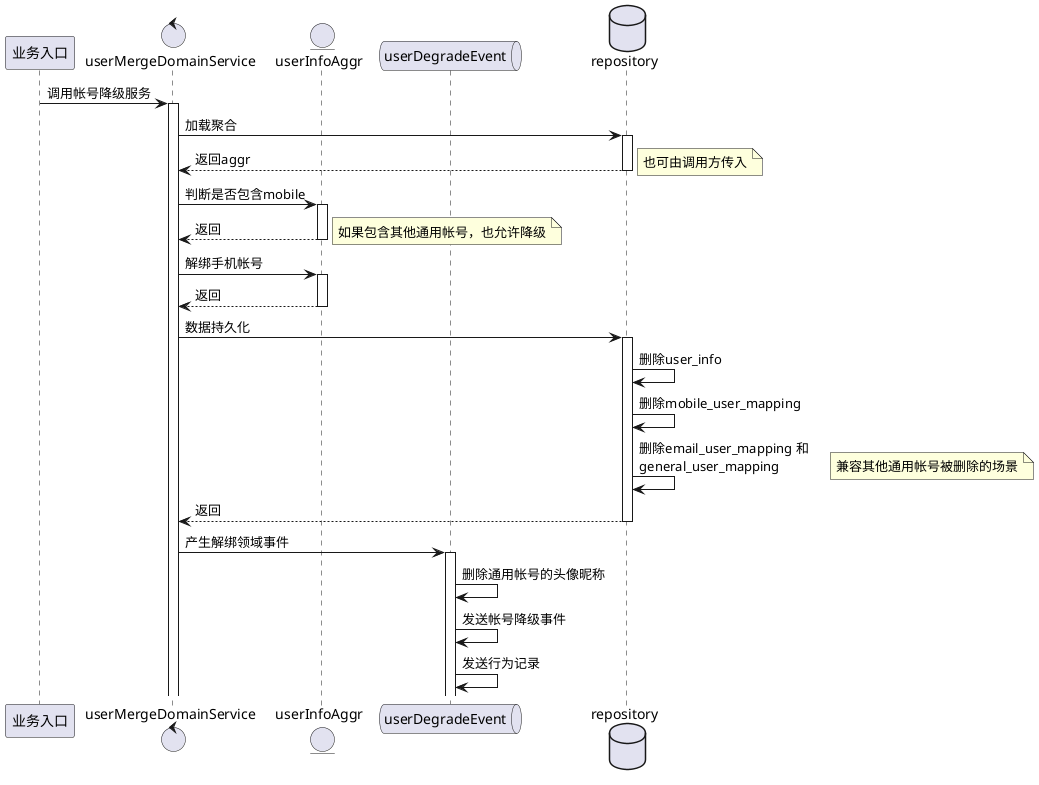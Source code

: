 @startuml
participant 业务入口 as busi
control userMergeDomainService as domain
entity userInfoAggr as aggr
queue userDegradeEvent as event
database repository as repository


busi -> domain ++: 调用帐号降级服务
domain -> repository ++: 加载聚合
return 返回aggr
note right: 也可由调用方传入

domain -> aggr ++: 判断是否包含mobile
return 返回
note right: 如果包含其他通用帐号，也允许降级

domain -> aggr ++:解绑手机帐号
return 返回

domain -> repository ++: 数据持久化
repository -> repository: 删除user_info
repository -> repository: 删除mobile_user_mapping
repository -> repository: 删除email_user_mapping 和\ngeneral_user_mapping
note right: 兼容其他通用帐号被删除的场景
return 返回

domain -> event ++: 产生解绑领域事件
event -> event: 删除通用帐号的头像昵称
event -> event: 发送帐号降级事件
event -> event: 发送行为记录


@enduml